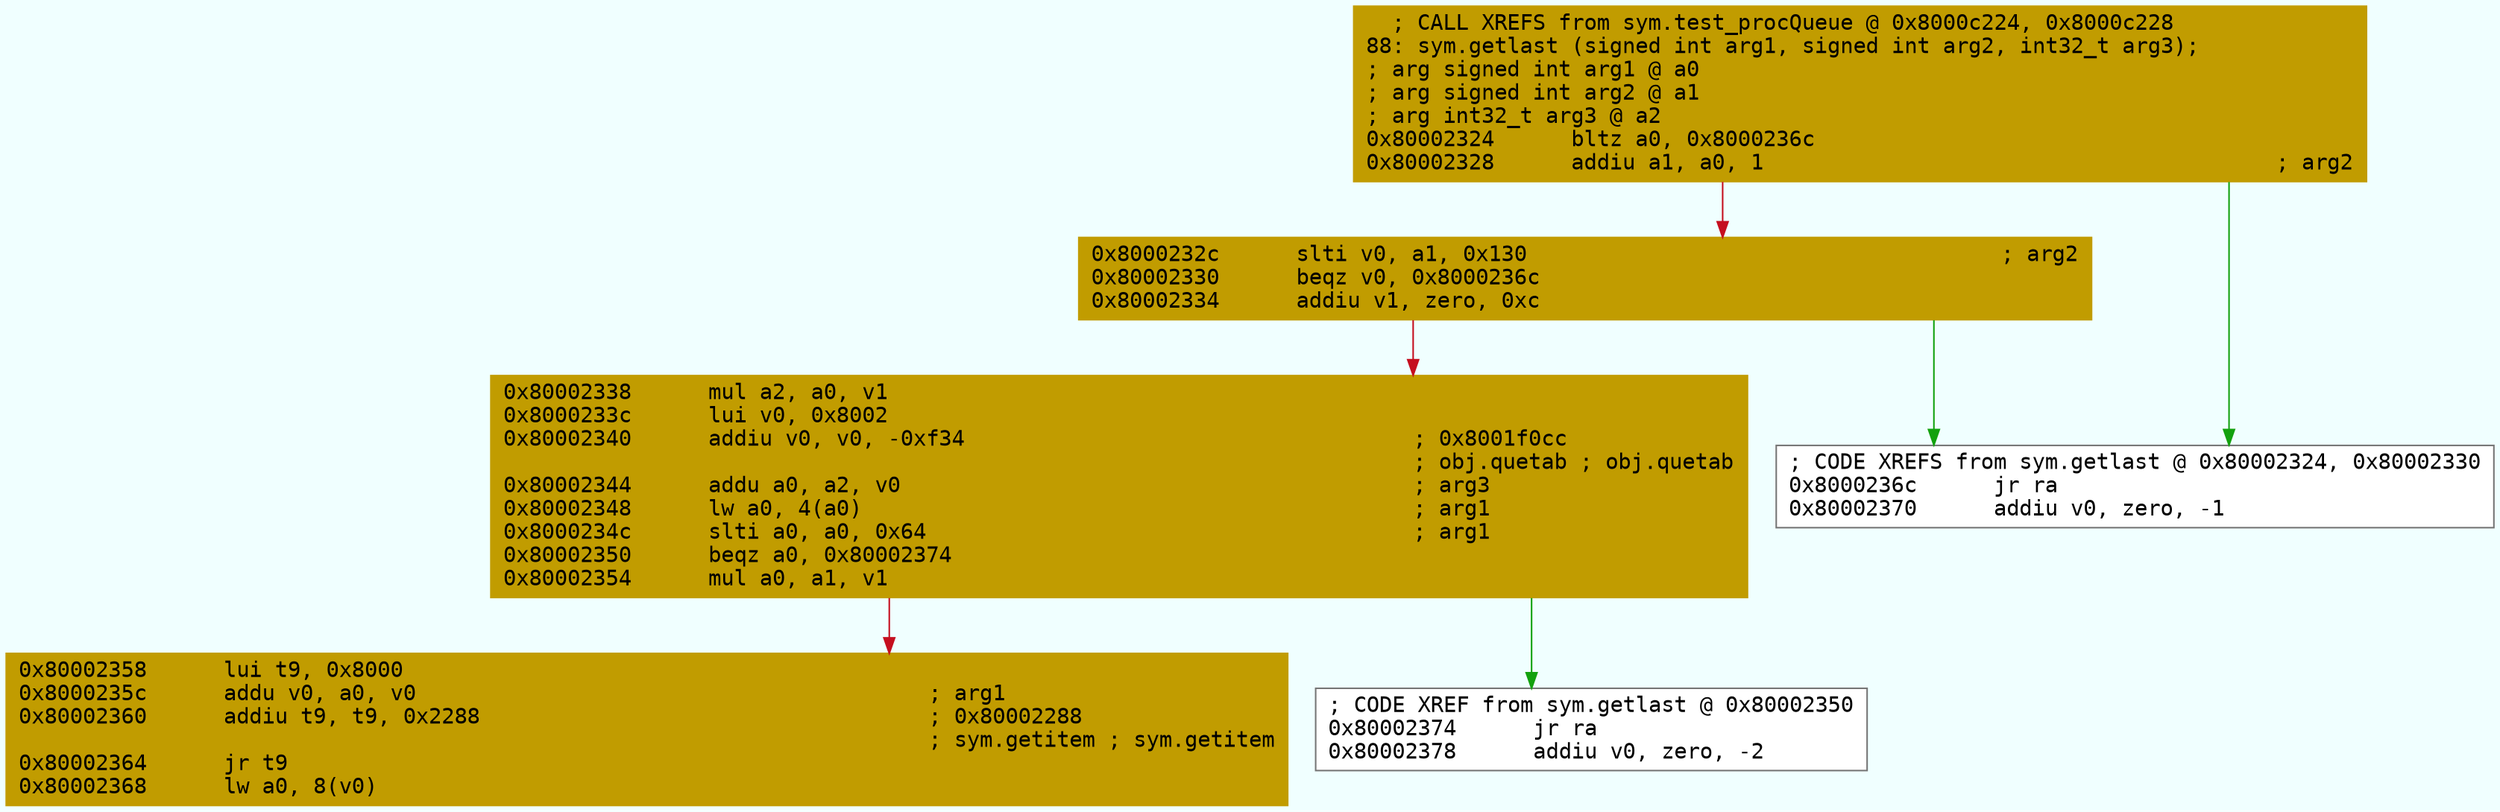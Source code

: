 digraph code {
	graph [bgcolor=azure fontsize=8 fontname="Courier" splines="ortho"];
	node [fillcolor=gray style=filled shape=box];
	edge [arrowhead="normal"];
	"0x80002324" [URL="sym.getlast/0x80002324", fillcolor="#c19c00",color="#c19c00", fontname="Courier",label="  ; CALL XREFS from sym.test_procQueue @ 0x8000c224, 0x8000c228\l88: sym.getlast (signed int arg1, signed int arg2, int32_t arg3);\l; arg signed int arg1 @ a0\l; arg signed int arg2 @ a1\l; arg int32_t arg3 @ a2\l0x80002324      bltz a0, 0x8000236c\l0x80002328      addiu a1, a0, 1                                        ; arg2\l"]
	"0x8000232c" [URL="sym.getlast/0x8000232c", fillcolor="#c19c00",color="#c19c00", fontname="Courier",label="0x8000232c      slti v0, a1, 0x130                                     ; arg2\l0x80002330      beqz v0, 0x8000236c\l0x80002334      addiu v1, zero, 0xc\l"]
	"0x80002338" [URL="sym.getlast/0x80002338", fillcolor="#c19c00",color="#c19c00", fontname="Courier",label="0x80002338      mul a2, a0, v1\l0x8000233c      lui v0, 0x8002\l0x80002340      addiu v0, v0, -0xf34                                   ; 0x8001f0cc\l                                                                       ; obj.quetab ; obj.quetab\l0x80002344      addu a0, a2, v0                                        ; arg3\l0x80002348      lw a0, 4(a0)                                           ; arg1\l0x8000234c      slti a0, a0, 0x64                                      ; arg1\l0x80002350      beqz a0, 0x80002374\l0x80002354      mul a0, a1, v1\l"]
	"0x80002358" [URL="sym.getlast/0x80002358", fillcolor="#c19c00",color="#c19c00", fontname="Courier",label="0x80002358      lui t9, 0x8000\l0x8000235c      addu v0, a0, v0                                        ; arg1\l0x80002360      addiu t9, t9, 0x2288                                   ; 0x80002288\l                                                                       ; sym.getitem ; sym.getitem\l0x80002364      jr t9\l0x80002368      lw a0, 8(v0)\l"]
	"0x8000236c" [URL="sym.getlast/0x8000236c", fillcolor="white",color="#767676", fontname="Courier",label="; CODE XREFS from sym.getlast @ 0x80002324, 0x80002330\l0x8000236c      jr ra\l0x80002370      addiu v0, zero, -1\l"]
	"0x80002374" [URL="sym.getlast/0x80002374", fillcolor="white",color="#767676", fontname="Courier",label="; CODE XREF from sym.getlast @ 0x80002350\l0x80002374      jr ra\l0x80002378      addiu v0, zero, -2\l"]
        "0x80002324" -> "0x8000236c" [color="#13a10e"];
        "0x80002324" -> "0x8000232c" [color="#c50f1f"];
        "0x8000232c" -> "0x8000236c" [color="#13a10e"];
        "0x8000232c" -> "0x80002338" [color="#c50f1f"];
        "0x80002338" -> "0x80002374" [color="#13a10e"];
        "0x80002338" -> "0x80002358" [color="#c50f1f"];
}
